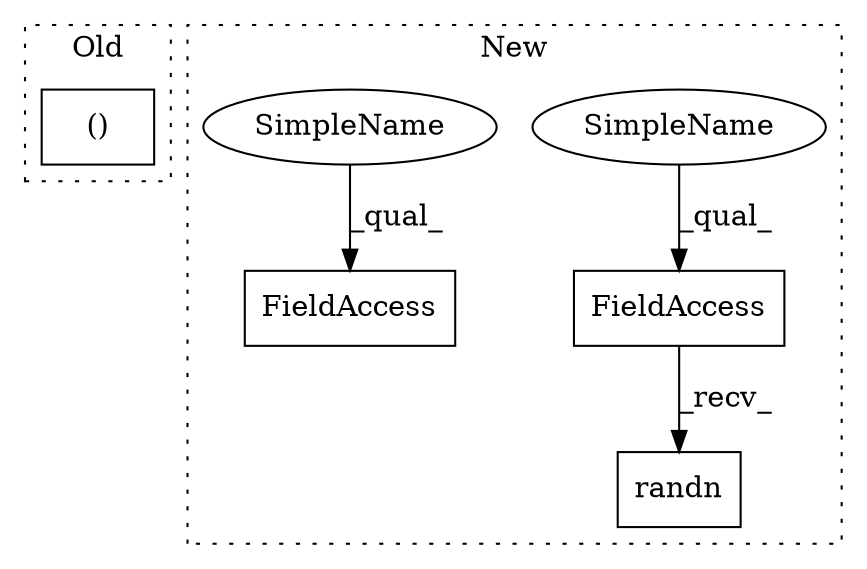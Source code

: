 digraph G {
subgraph cluster0 {
1 [label="()" a="106" s="4274" l="49" shape="box"];
label = "Old";
style="dotted";
}
subgraph cluster1 {
2 [label="randn" a="32" s="4584,4627" l="6,1" shape="box"];
3 [label="FieldAccess" a="22" s="4571" l="12" shape="box"];
4 [label="FieldAccess" a="22" s="4285" l="12" shape="box"];
5 [label="SimpleName" a="42" s="4571" l="5" shape="ellipse"];
6 [label="SimpleName" a="42" s="4285" l="5" shape="ellipse"];
label = "New";
style="dotted";
}
3 -> 2 [label="_recv_"];
5 -> 3 [label="_qual_"];
6 -> 4 [label="_qual_"];
}